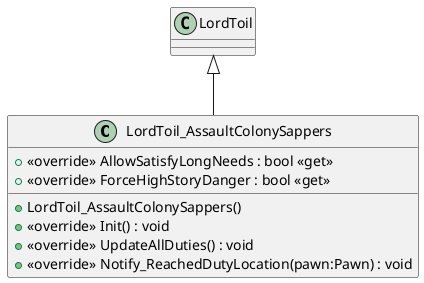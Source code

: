 @startuml
class LordToil_AssaultColonySappers {
    + <<override>> AllowSatisfyLongNeeds : bool <<get>>
    + <<override>> ForceHighStoryDanger : bool <<get>>
    + LordToil_AssaultColonySappers()
    + <<override>> Init() : void
    + <<override>> UpdateAllDuties() : void
    + <<override>> Notify_ReachedDutyLocation(pawn:Pawn) : void
}
LordToil <|-- LordToil_AssaultColonySappers
@enduml

